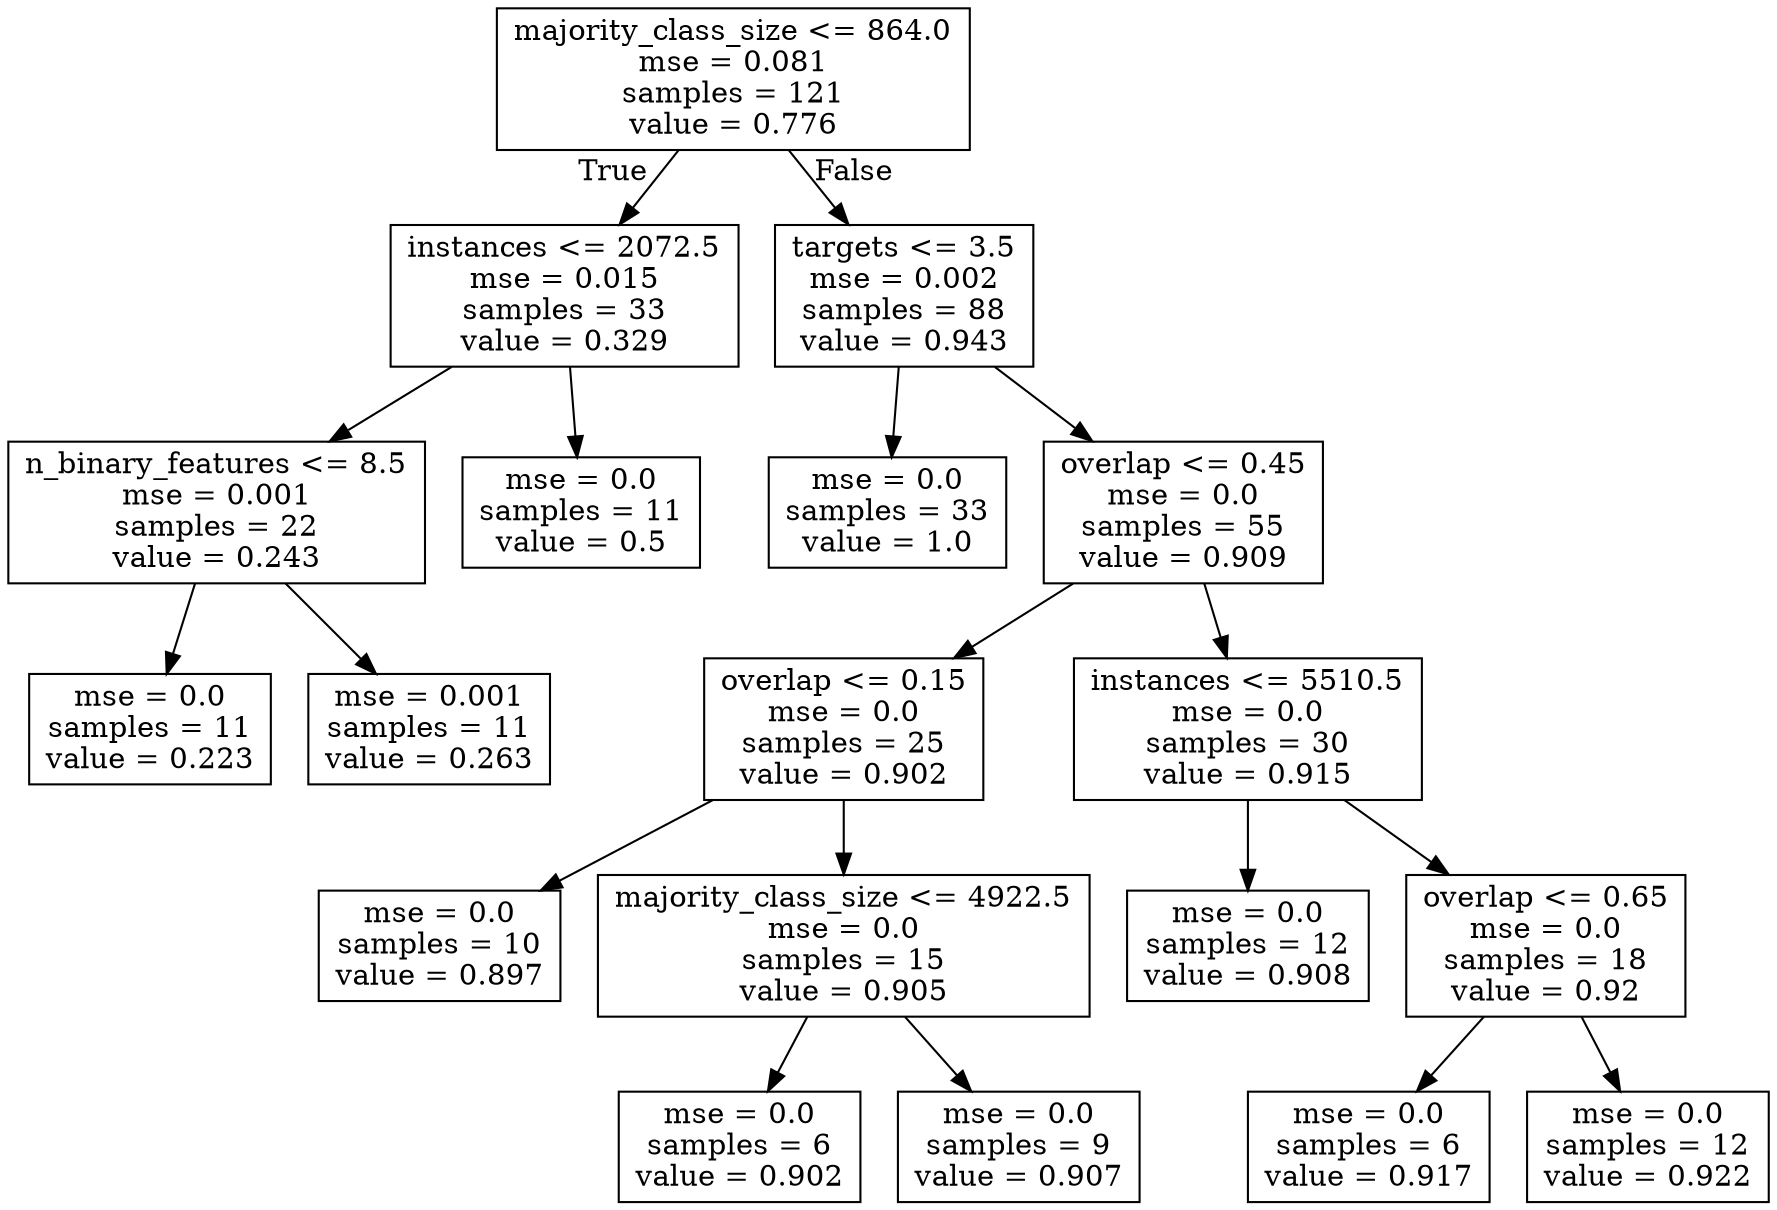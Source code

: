 digraph Tree {
node [shape=box] ;
0 [label="majority_class_size <= 864.0\nmse = 0.081\nsamples = 121\nvalue = 0.776"] ;
1 [label="instances <= 2072.5\nmse = 0.015\nsamples = 33\nvalue = 0.329"] ;
0 -> 1 [labeldistance=2.5, labelangle=45, headlabel="True"] ;
2 [label="n_binary_features <= 8.5\nmse = 0.001\nsamples = 22\nvalue = 0.243"] ;
1 -> 2 ;
3 [label="mse = 0.0\nsamples = 11\nvalue = 0.223"] ;
2 -> 3 ;
4 [label="mse = 0.001\nsamples = 11\nvalue = 0.263"] ;
2 -> 4 ;
5 [label="mse = 0.0\nsamples = 11\nvalue = 0.5"] ;
1 -> 5 ;
6 [label="targets <= 3.5\nmse = 0.002\nsamples = 88\nvalue = 0.943"] ;
0 -> 6 [labeldistance=2.5, labelangle=-45, headlabel="False"] ;
7 [label="mse = 0.0\nsamples = 33\nvalue = 1.0"] ;
6 -> 7 ;
8 [label="overlap <= 0.45\nmse = 0.0\nsamples = 55\nvalue = 0.909"] ;
6 -> 8 ;
9 [label="overlap <= 0.15\nmse = 0.0\nsamples = 25\nvalue = 0.902"] ;
8 -> 9 ;
10 [label="mse = 0.0\nsamples = 10\nvalue = 0.897"] ;
9 -> 10 ;
11 [label="majority_class_size <= 4922.5\nmse = 0.0\nsamples = 15\nvalue = 0.905"] ;
9 -> 11 ;
12 [label="mse = 0.0\nsamples = 6\nvalue = 0.902"] ;
11 -> 12 ;
13 [label="mse = 0.0\nsamples = 9\nvalue = 0.907"] ;
11 -> 13 ;
14 [label="instances <= 5510.5\nmse = 0.0\nsamples = 30\nvalue = 0.915"] ;
8 -> 14 ;
15 [label="mse = 0.0\nsamples = 12\nvalue = 0.908"] ;
14 -> 15 ;
16 [label="overlap <= 0.65\nmse = 0.0\nsamples = 18\nvalue = 0.92"] ;
14 -> 16 ;
17 [label="mse = 0.0\nsamples = 6\nvalue = 0.917"] ;
16 -> 17 ;
18 [label="mse = 0.0\nsamples = 12\nvalue = 0.922"] ;
16 -> 18 ;
}